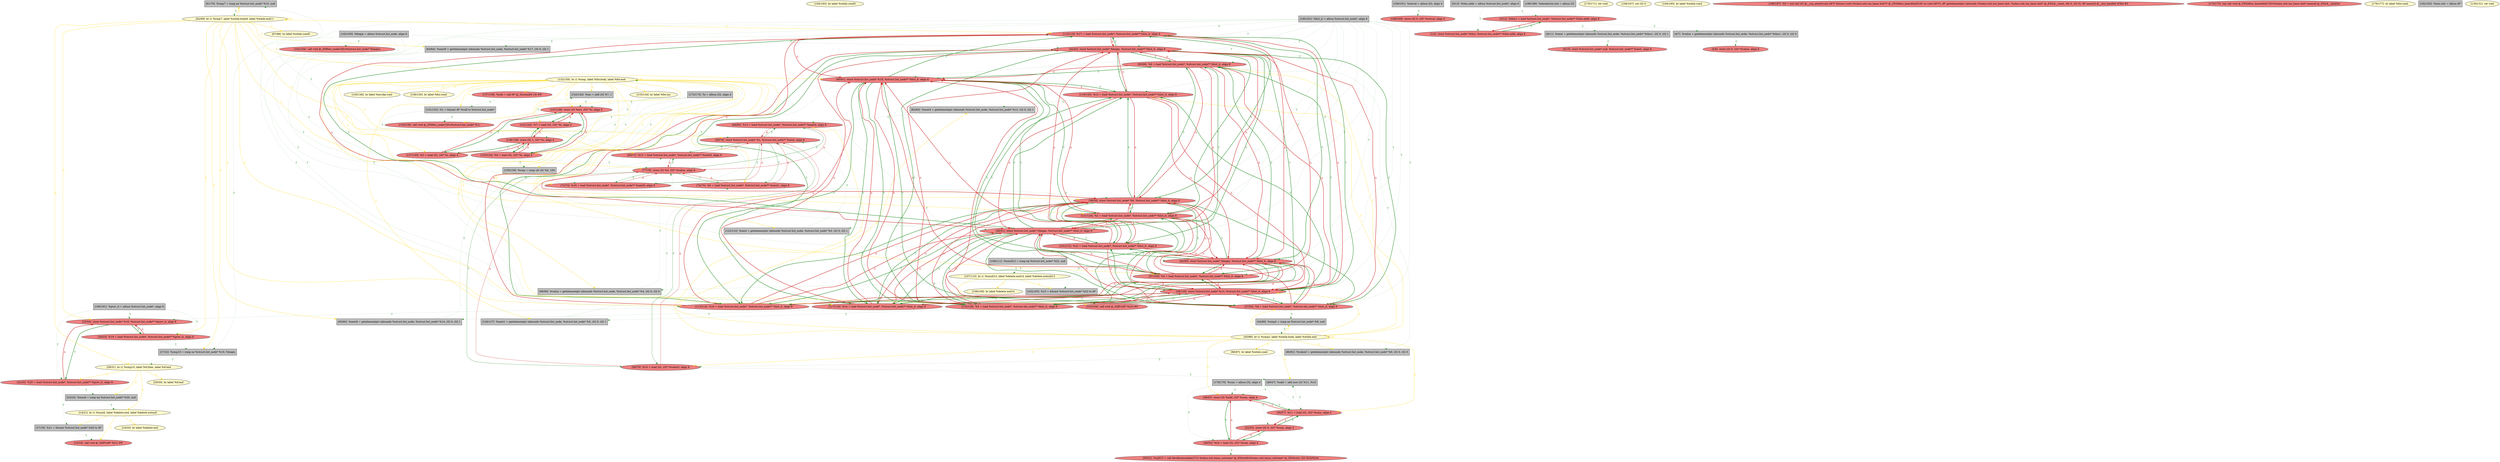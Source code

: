 
digraph G {


node513 [fillcolor=grey,label="[61/70]  %cmp7 = icmp ne %struct.list_node* %15, null",shape=rectangle,style=filled ]
node511 [fillcolor=lemonchiffon,label="[19/20]  br label %delete.end",shape=ellipse,style=filled ]
node510 [fillcolor=lemonchiffon,label="[192/193]  br label %while.cond5",shape=ellipse,style=filled ]
node509 [fillcolor=lemonchiffon,label="[145/146]  br label %invoke.cont",shape=ellipse,style=filled ]
node508 [fillcolor=lightcoral,label="[25/34]  store %struct.list_node* %16, %struct.list_node** %prev_it, align 8",shape=ellipse,style=filled ]
node507 [fillcolor=lightcoral,label="[42/43]  store %struct.list_node* %begin, %struct.list_node** %list_it, align 8",shape=ellipse,style=filled ]
node504 [fillcolor=lightcoral,label="[84/85]  %13 = load %struct.list_node*, %struct.list_node** %next4, align 8",shape=ellipse,style=filled ]
node503 [fillcolor=grey,label="[46/47]  %add = add nsw i32 %11, %10",shape=rectangle,style=filled ]
node501 [fillcolor=grey,label="[44/89]  %cmp2 = icmp ne %struct.list_node* %8, null",shape=rectangle,style=filled ]
node500 [fillcolor=lightcoral,label="[50/51]  %call15 = call dereferenceable(272) %class.std::basic_ostream* @_ZNSolsEi(%class.std::basic_ostream* @_ZSt4cout, i32 %24)%24)",shape=ellipse,style=filled ]
node498 [fillcolor=lemonchiffon,label="[45/88]  br i1 %cmp2, label %while.body, label %while.end",shape=ellipse,style=filled ]
node497 [fillcolor=lemonchiffon,label="[149/150]  br label %for.cond",shape=ellipse,style=filled ]
node496 [fillcolor=grey,label="[143/144]  %inc = add i32 %7, 1",shape=rectangle,style=filled ]
node475 [fillcolor=grey,label="[180/181]  %retval = alloca i32, align 4",shape=rectangle,style=filled ]
node449 [fillcolor=lightcoral,label="[74/75]  %6 = load %struct.list_node*, %struct.list_node** %next1, align 8",shape=ellipse,style=filled ]
node430 [fillcolor=lemonchiffon,label="[132/159]  br i1 %cmp, label %for.body, label %for.end",shape=ellipse,style=filled ]
node446 [fillcolor=lightcoral,label="[95/96]  %9 = load %struct.list_node*, %struct.list_node** %list_it, align 8",shape=ellipse,style=filled ]
node442 [fillcolor=grey,label="[162/165]  %begin = alloca %struct.list_node, align 8",shape=rectangle,style=filled ]
node441 [fillcolor=lightcoral,label="[72/73]  %18 = load %struct.list_node*, %struct.list_node** %next9, align 8",shape=ellipse,style=filled ]
node448 [fillcolor=lightcoral,label="[135/136]  call void @_ZN9list_nodeC2Ev(%struct.list_node* %1)",shape=ellipse,style=filled ]
node440 [fillcolor=grey,label="[151/152]  %1 = bitcast i8* %call to %struct.list_node*",shape=rectangle,style=filled ]
node487 [fillcolor=lightcoral,label="[40/41]  store %struct.list_node* %begin, %struct.list_node** %list_it, align 8",shape=ellipse,style=filled ]
node447 [fillcolor=lemonchiffon,label="[133/134]  br label %for.inc",shape=ellipse,style=filled ]
node420 [fillcolor=grey,label="[8/11]  %next = getelementptr inbounds %struct.list_node, %struct.list_node* %this1, i32 0, i32 1",shape=rectangle,style=filled ]
node506 [fillcolor=grey,label="[23/24]  %isnull = icmp eq %struct.list_node* %20, null",shape=rectangle,style=filled ]
node505 [fillcolor=lightcoral,label="[38/39]  store %struct.list_node* %6, %struct.list_node** %list_it, align 8",shape=ellipse,style=filled ]
node439 [fillcolor=grey,label="[80/81]  %value3 = getelementptr inbounds %struct.list_node, %struct.list_node* %9, i32 0, i32 0",shape=rectangle,style=filled ]
node438 [fillcolor=grey,label="[155/156]  %cmp = icmp ult i32 %0, 100",shape=rectangle,style=filled ]
node451 [fillcolor=lightcoral,label="[103/104]  call void @_ZdlPv(i8* %23) #9",shape=ellipse,style=filled ]
node485 [fillcolor=grey,label="[188/189]  %ehselector.slot = alloca i32",shape=rectangle,style=filled ]
node444 [fillcolor=lightcoral,label="[59/76]  store %struct.list_node* %1, %struct.list_node** %next, align 8",shape=ellipse,style=filled ]
node458 [fillcolor=lemonchiffon,label="[170/171]  ret void",shape=ellipse,style=filled ]
node443 [fillcolor=lightcoral,label="[15/16]  call void @_ZdlPv(i8* %21) #9",shape=ellipse,style=filled ]
node491 [fillcolor=lightcoral,label="[125/128]  %5 = load %struct.list_node*, %struct.list_node** %list_it, align 8",shape=ellipse,style=filled ]
node452 [fillcolor=lightcoral,label="[48/55]  store i32 %add, i32* %sum, align 4",shape=ellipse,style=filled ]
node445 [fillcolor=lemonchiffon,label="[166/167]  ret i32 0",shape=ellipse,style=filled ]
node419 [fillcolor=grey,label="[4/7]  %value = getelementptr inbounds %struct.list_node, %struct.list_node* %this1, i32 0, i32 0",shape=rectangle,style=filled ]
node478 [fillcolor=lemonchiffon,label="[184/185]  br label %while.cond",shape=ellipse,style=filled ]
node486 [fillcolor=lightcoral,label="[141/142]  %7 = load i32, i32* %i, align 4",shape=ellipse,style=filled ]
node433 [fillcolor=lightcoral,label="[56/57]  %11 = load i32, i32* %sum, align 4",shape=ellipse,style=filled ]
node468 [fillcolor=lightcoral,label="[77/78]  store i32 %3, i32* %value, align 8",shape=ellipse,style=filled ]
node417 [fillcolor=grey,label="[0/13]  %this.addr = alloca %struct.list_node*, align 8",shape=rectangle,style=filled ]
node423 [fillcolor=lightcoral,label="[22/35]  %20 = load %struct.list_node*, %struct.list_node** %prev_it, align 8",shape=ellipse,style=filled ]
node424 [fillcolor=lightcoral,label="[36/129]  store %struct.list_node* %13, %struct.list_node** %list_it, align 8",shape=ellipse,style=filled ]
node425 [fillcolor=lightcoral,label="[58/79]  %10 = load i32, i32* %value3, align 8",shape=ellipse,style=filled ]
node512 [fillcolor=lightcoral,label="[60/71]  %15 = load %struct.list_node*, %struct.list_node** %next6, align 8",shape=ellipse,style=filled ]
node463 [fillcolor=grey,label="[106/111]  %isnull12 = icmp eq %struct.list_node* %22, null",shape=rectangle,style=filled ]
node492 [fillcolor=lightcoral,label="[163/164]  call void @_ZN9list_nodeC2Ev(%struct.list_node* %begin)",shape=ellipse,style=filled ]
node436 [fillcolor=lightcoral,label="[157/158]  %call = call i8* @_Znwm(i64 16) #8",shape=ellipse,style=filled ]
node421 [fillcolor=lightcoral,label="[9/10]  store %struct.list_node* null, %struct.list_node** %next, align 8",shape=ellipse,style=filled ]
node454 [fillcolor=lemonchiffon,label="[108/109]  br label %delete.end14",shape=ellipse,style=filled ]
node477 [fillcolor=lightcoral,label="[26/33]  %19 = load %struct.list_node*, %struct.list_node** %prev_it, align 8",shape=ellipse,style=filled ]
node427 [fillcolor=grey,label="[63/64]  %next9 = getelementptr inbounds %struct.list_node, %struct.list_node* %17, i32 0, i32 1",shape=rectangle,style=filled ]
node482 [fillcolor=lightcoral,label="[1/2]  store %struct.list_node* %this, %struct.list_node** %this.addr, align 8",shape=ellipse,style=filled ]
node428 [fillcolor=grey,label="[27/32]  %cmp10 = icmp ne %struct.list_node* %19, %begin",shape=rectangle,style=filled ]
node450 [fillcolor=lemonchiffon,label="[28/31]  br i1 %cmp10, label %if.then, label %if.end",shape=ellipse,style=filled ]
node489 [fillcolor=grey,label="[65/66]  %next6 = getelementptr inbounds %struct.list_node, %struct.list_node* %14, i32 0, i32 1",shape=rectangle,style=filled ]
node490 [fillcolor=lightcoral,label="[92/93]  store %struct.list_node* %begin, %struct.list_node** %list_it, align 8",shape=ellipse,style=filled ]
node435 [fillcolor=lightcoral,label="[49/54]  %24 = load i32, i32* %sum, align 4",shape=ellipse,style=filled ]
node431 [fillcolor=lightcoral,label="[113/114]  %16 = load %struct.list_node*, %struct.list_node** %list_it, align 8",shape=ellipse,style=filled ]
node434 [fillcolor=grey,label="[160/161]  %list_it = alloca %struct.list_node*, align 8",shape=rectangle,style=filled ]
node464 [fillcolor=lemonchiffon,label="[107/110]  br i1 %isnull12, label %delete.end14, label %delete.notnull13",shape=ellipse,style=filled ]
node432 [fillcolor=lemonchiffon,label="[62/69]  br i1 %cmp7, label %while.body8, label %while.end11",shape=ellipse,style=filled ]
node480 [fillcolor=lightcoral,label="[186/187]  %0 = tail call i32 @__cxa_atexit(void (i8*)* bitcast (void (%class.std::ios_base::Init*)* @_ZNSt8ios_base4InitD1Ev to void (i8*)*), i8* getelementptr inbounds (%class.std::ios_base::Init, %class.std::ios_base::Init* @_ZStL8__ioinit, i64 0, i32 0), i8* nonnull @__dso_handle) #3le) #3",shape=ellipse,style=filled ]
node499 [fillcolor=lightcoral,label="[52/53]  store i32 0, i32* %sum, align 4",shape=ellipse,style=filled ]
node495 [fillcolor=lightcoral,label="[138/139]  store i32 1, i32* %i, align 4",shape=ellipse,style=filled ]
node453 [fillcolor=lightcoral,label="[168/169]  store i32 0, i32* %retval, align 4",shape=ellipse,style=filled ]
node422 [fillcolor=lemonchiffon,label="[14/21]  br i1 %isnull, label %delete.end, label %delete.notnull",shape=ellipse,style=filled ]
node455 [fillcolor=lightcoral,label="[117/118]  %14 = load %struct.list_node*, %struct.list_node** %list_it, align 8",shape=ellipse,style=filled ]
node459 [fillcolor=grey,label="[172/173]  %i = alloca i32, align 4",shape=rectangle,style=filled ]
node456 [fillcolor=lightcoral,label="[37/94]  %8 = load %struct.list_node*, %struct.list_node** %list_it, align 8",shape=ellipse,style=filled ]
node466 [fillcolor=lightcoral,label="[90/91]  store %struct.list_node* %18, %struct.list_node** %list_it, align 8",shape=ellipse,style=filled ]
node483 [fillcolor=grey,label="[98/99]  %value = getelementptr inbounds %struct.list_node, %struct.list_node* %4, i32 0, i32 0",shape=rectangle,style=filled ]
node457 [fillcolor=lightcoral,label="[97/100]  %4 = load %struct.list_node*, %struct.list_node** %list_it, align 8",shape=ellipse,style=filled ]
node460 [fillcolor=lightcoral,label="[101/112]  %22 = load %struct.list_node*, %struct.list_node** %list_it, align 8",shape=ellipse,style=filled ]
node461 [fillcolor=lightcoral,label="[121/124]  %2 = load %struct.list_node*, %struct.list_node** %list_it, align 8",shape=ellipse,style=filled ]
node465 [fillcolor=lightcoral,label="[119/120]  %12 = load %struct.list_node*, %struct.list_node** %list_it, align 8",shape=ellipse,style=filled ]
node467 [fillcolor=grey,label="[122/123]  %next = getelementptr inbounds %struct.list_node, %struct.list_node* %2, i32 0, i32 1",shape=rectangle,style=filled ]
node462 [fillcolor=lemonchiffon,label="[29/30]  br label %if.end",shape=ellipse,style=filled ]
node469 [fillcolor=lightcoral,label="[5/6]  store i32 0, i32* %value, align 8",shape=ellipse,style=filled ]
node470 [fillcolor=lightcoral,label="[174/175]  tail call void @_ZNSt8ios_base4InitC1Ev(%class.std::ios_base::Init* nonnull @_ZStL8__ioinit)t)",shape=ellipse,style=filled ]
node437 [fillcolor=lightcoral,label="[153/154]  %0 = load i32, i32* %i, align 4",shape=ellipse,style=filled ]
node471 [fillcolor=grey,label="[126/127]  %next1 = getelementptr inbounds %struct.list_node, %struct.list_node* %5, i32 0, i32 1",shape=rectangle,style=filled ]
node473 [fillcolor=lemonchiffon,label="[176/177]  br label %for.cond",shape=ellipse,style=filled ]
node418 [fillcolor=lightcoral,label="[3/12]  %this1 = load %struct.list_node*, %struct.list_node** %this.addr, align 8",shape=ellipse,style=filled ]
node474 [fillcolor=grey,label="[178/179]  %sum = alloca i32, align 4",shape=rectangle,style=filled ]
node476 [fillcolor=grey,label="[182/183]  %exn.slot = alloca i8*",shape=rectangle,style=filled ]
node479 [fillcolor=lemonchiffon,label="[86/87]  br label %while.cond",shape=ellipse,style=filled ]
node481 [fillcolor=grey,label="[102/105]  %23 = bitcast %struct.list_node* %22 to i8*",shape=rectangle,style=filled ]
node426 [fillcolor=lemonchiffon,label="[130/131]  ret void",shape=ellipse,style=filled ]
node484 [fillcolor=grey,label="[17/18]  %21 = bitcast %struct.list_node* %20 to i8*",shape=rectangle,style=filled ]
node472 [fillcolor=lemonchiffon,label="[67/68]  br label %while.cond5",shape=ellipse,style=filled ]
node429 [fillcolor=lightcoral,label="[115/116]  %17 = load %struct.list_node*, %struct.list_node** %list_it, align 8",shape=ellipse,style=filled ]
node488 [fillcolor=lightcoral,label="[137/140]  %3 = load i32, i32* %i, align 4",shape=ellipse,style=filled ]
node493 [fillcolor=grey,label="[190/191]  %prev_it = alloca %struct.list_node*, align 8",shape=rectangle,style=filled ]
node502 [fillcolor=grey,label="[82/83]  %next4 = getelementptr inbounds %struct.list_node, %struct.list_node* %12, i32 0, i32 1",shape=rectangle,style=filled ]
node494 [fillcolor=lightcoral,label="[147/148]  store i32 %inc, i32* %i, align 4",shape=ellipse,style=filled ]

node491->node505 [style=solid,color=firebrick3,label="A",penwidth=2.0,fontcolor=firebrick3 ]
node424->node460 [style=solid,color=forestgreen,label="T",penwidth=2.0,fontcolor=forestgreen ]
node460->node487 [style=solid,color=firebrick3,label="A",penwidth=2.0,fontcolor=firebrick3 ]
node505->node457 [style=solid,color=forestgreen,label="T",penwidth=2.0,fontcolor=forestgreen ]
node490->node455 [style=solid,color=forestgreen,label="T",penwidth=2.0,fontcolor=forestgreen ]
node449->node444 [style=solid,color=firebrick3,label="A",penwidth=1.0,fontcolor=firebrick3 ]
node444->node449 [style=solid,color=forestgreen,label="T",penwidth=1.0,fontcolor=forestgreen ]
node444->node441 [style=solid,color=forestgreen,label="T",penwidth=1.0,fontcolor=forestgreen ]
node441->node444 [style=solid,color=firebrick3,label="A",penwidth=1.0,fontcolor=firebrick3 ]
node432->node450 [color=gold,label="C",fontcolor=gold ]
node490->node461 [style=solid,color=forestgreen,label="T",penwidth=2.0,fontcolor=forestgreen ]
node461->node466 [style=solid,color=firebrick3,label="A",penwidth=2.0,fontcolor=firebrick3 ]
node457->node466 [style=solid,color=firebrick3,label="A",penwidth=2.0,fontcolor=firebrick3 ]
node490->node431 [style=solid,color=forestgreen,label="T",penwidth=2.0,fontcolor=forestgreen ]
node466->node457 [style=solid,color=forestgreen,label="T",penwidth=2.0,fontcolor=forestgreen ]
node466->node456 [style=solid,color=forestgreen,label="T",penwidth=2.0,fontcolor=forestgreen ]
node429->node424 [style=solid,color=firebrick3,label="A",penwidth=2.0,fontcolor=firebrick3 ]
node507->node429 [style=solid,color=forestgreen,label="T",penwidth=2.0,fontcolor=forestgreen ]
node431->node490 [style=solid,color=firebrick3,label="A",penwidth=2.0,fontcolor=firebrick3 ]
node429->node507 [style=solid,color=firebrick3,label="A",penwidth=2.0,fontcolor=firebrick3 ]
node507->node461 [style=solid,color=forestgreen,label="T",penwidth=2.0,fontcolor=forestgreen ]
node460->node507 [style=solid,color=firebrick3,label="A",penwidth=2.0,fontcolor=firebrick3 ]
node434->node429 [style=dotted,color=forestgreen,label="T",penwidth=1.0,fontcolor=forestgreen ]
node431->node466 [style=solid,color=firebrick3,label="A",penwidth=2.0,fontcolor=firebrick3 ]
node466->node431 [style=solid,color=forestgreen,label="T",penwidth=2.0,fontcolor=forestgreen ]
node423->node508 [style=solid,color=firebrick3,label="A",penwidth=2.0,fontcolor=firebrick3 ]
node442->node490 [style=dotted,color=forestgreen,label="T",penwidth=1.0,fontcolor=forestgreen ]
node466->node460 [style=solid,color=forestgreen,label="T",penwidth=2.0,fontcolor=forestgreen ]
node460->node466 [style=solid,color=firebrick3,label="A",penwidth=2.0,fontcolor=firebrick3 ]
node491->node487 [style=solid,color=firebrick3,label="A",penwidth=2.0,fontcolor=firebrick3 ]
node487->node460 [style=solid,color=forestgreen,label="T",penwidth=2.0,fontcolor=forestgreen ]
node456->node466 [style=solid,color=firebrick3,label="A",penwidth=2.0,fontcolor=firebrick3 ]
node487->node491 [style=solid,color=forestgreen,label="T",penwidth=2.0,fontcolor=forestgreen ]
node507->node457 [style=solid,color=forestgreen,label="T",penwidth=2.0,fontcolor=forestgreen ]
node442->node492 [style=dotted,color=forestgreen,label="T",penwidth=1.0,fontcolor=forestgreen ]
node437->node438 [style=dotted,color=forestgreen,label="T",penwidth=1.0,fontcolor=forestgreen ]
node434->node465 [style=dotted,color=forestgreen,label="T",penwidth=1.0,fontcolor=forestgreen ]
node459->node486 [style=dotted,color=forestgreen,label="T",penwidth=1.0,fontcolor=forestgreen ]
node457->node483 [style=dotted,color=forestgreen,label="T",penwidth=1.0,fontcolor=forestgreen ]
node457->node487 [style=solid,color=firebrick3,label="A",penwidth=2.0,fontcolor=firebrick3 ]
node417->node418 [style=dotted,color=forestgreen,label="T",penwidth=1.0,fontcolor=forestgreen ]
node505->node460 [style=solid,color=forestgreen,label="T",penwidth=2.0,fontcolor=forestgreen ]
node460->node505 [style=solid,color=firebrick3,label="A",penwidth=2.0,fontcolor=firebrick3 ]
node503->node452 [style=dotted,color=forestgreen,label="T",penwidth=1.0,fontcolor=forestgreen ]
node420->node421 [style=dotted,color=forestgreen,label="T",penwidth=1.0,fontcolor=forestgreen ]
node484->node443 [style=dotted,color=forestgreen,label="T",penwidth=1.0,fontcolor=forestgreen ]
node508->node477 [style=solid,color=forestgreen,label="T",penwidth=2.0,fontcolor=forestgreen ]
node425->node503 [style=dotted,color=forestgreen,label="T",penwidth=1.0,fontcolor=forestgreen ]
node430->node447 [color=gold,label="C",fontcolor=gold ]
node487->node461 [style=solid,color=forestgreen,label="T",penwidth=2.0,fontcolor=forestgreen ]
node481->node451 [style=dotted,color=forestgreen,label="T",penwidth=1.0,fontcolor=forestgreen ]
node490->node457 [style=solid,color=forestgreen,label="T",penwidth=2.0,fontcolor=forestgreen ]
node457->node490 [style=solid,color=firebrick3,label="A",penwidth=2.0,fontcolor=firebrick3 ]
node465->node507 [style=solid,color=firebrick3,label="A",penwidth=2.0,fontcolor=firebrick3 ]
node423->node506 [style=dotted,color=forestgreen,label="T",penwidth=1.0,fontcolor=forestgreen ]
node477->node428 [style=dotted,color=forestgreen,label="T",penwidth=1.0,fontcolor=forestgreen ]
node455->node507 [style=solid,color=firebrick3,label="A",penwidth=2.0,fontcolor=firebrick3 ]
node433->node452 [style=solid,color=firebrick3,label="A",penwidth=2.0,fontcolor=firebrick3 ]
node507->node431 [style=solid,color=forestgreen,label="T",penwidth=2.0,fontcolor=forestgreen ]
node431->node507 [style=solid,color=firebrick3,label="A",penwidth=2.0,fontcolor=firebrick3 ]
node431->node508 [style=dotted,color=forestgreen,label="T",penwidth=1.0,fontcolor=forestgreen ]
node423->node484 [style=dotted,color=forestgreen,label="T",penwidth=1.0,fontcolor=forestgreen ]
node434->node456 [style=dotted,color=forestgreen,label="T",penwidth=1.0,fontcolor=forestgreen ]
node488->node468 [style=dotted,color=forestgreen,label="T",penwidth=1.0,fontcolor=forestgreen ]
node434->node461 [style=dotted,color=forestgreen,label="T",penwidth=1.0,fontcolor=forestgreen ]
node491->node490 [style=solid,color=firebrick3,label="A",penwidth=2.0,fontcolor=firebrick3 ]
node442->node487 [style=dotted,color=forestgreen,label="T",penwidth=1.0,fontcolor=forestgreen ]
node490->node491 [style=solid,color=forestgreen,label="T",penwidth=2.0,fontcolor=forestgreen ]
node429->node466 [style=solid,color=firebrick3,label="A",penwidth=2.0,fontcolor=firebrick3 ]
node466->node429 [style=solid,color=forestgreen,label="T",penwidth=2.0,fontcolor=forestgreen ]
node496->node494 [style=dotted,color=forestgreen,label="T",penwidth=1.0,fontcolor=forestgreen ]
node461->node490 [style=solid,color=firebrick3,label="A",penwidth=2.0,fontcolor=firebrick3 ]
node464->node481 [color=gold,label="C",fontcolor=gold ]
node460->node463 [style=dotted,color=forestgreen,label="T",penwidth=1.0,fontcolor=forestgreen ]
node430->node494 [color=gold,label="C",fontcolor=gold ]
node444->node512 [style=solid,color=forestgreen,label="T",penwidth=1.0,fontcolor=forestgreen ]
node512->node444 [style=solid,color=firebrick3,label="A",penwidth=1.0,fontcolor=firebrick3 ]
node487->node429 [style=solid,color=forestgreen,label="T",penwidth=2.0,fontcolor=forestgreen ]
node512->node513 [style=dotted,color=forestgreen,label="T",penwidth=1.0,fontcolor=forestgreen ]
node487->node431 [style=solid,color=forestgreen,label="T",penwidth=2.0,fontcolor=forestgreen ]
node465->node466 [style=solid,color=firebrick3,label="A",penwidth=2.0,fontcolor=firebrick3 ]
node431->node487 [style=solid,color=firebrick3,label="A",penwidth=2.0,fontcolor=firebrick3 ]
node450->node506 [color=gold,label="C",fontcolor=gold ]
node434->node431 [style=dotted,color=forestgreen,label="T",penwidth=1.0,fontcolor=forestgreen ]
node440->node448 [style=dotted,color=forestgreen,label="T",penwidth=1.0,fontcolor=forestgreen ]
node461->node424 [style=solid,color=firebrick3,label="A",penwidth=2.0,fontcolor=firebrick3 ]
node434->node460 [style=dotted,color=forestgreen,label="T",penwidth=1.0,fontcolor=forestgreen ]
node435->node500 [style=dotted,color=forestgreen,label="T",penwidth=1.0,fontcolor=forestgreen ]
node434->node457 [style=dotted,color=forestgreen,label="T",penwidth=1.0,fontcolor=forestgreen ]
node498->node504 [color=gold,label="C",fontcolor=gold ]
node441->node468 [style=solid,color=firebrick3,label="A",penwidth=1.0,fontcolor=firebrick3 ]
node449->node505 [style=dotted,color=forestgreen,label="T",penwidth=1.0,fontcolor=forestgreen ]
node424->node455 [style=solid,color=forestgreen,label="T",penwidth=2.0,fontcolor=forestgreen ]
node460->node481 [style=dotted,color=forestgreen,label="T",penwidth=1.0,fontcolor=forestgreen ]
node417->node482 [style=dotted,color=forestgreen,label="T",penwidth=1.0,fontcolor=forestgreen ]
node432->node472 [color=gold,label="C",fontcolor=gold ]
node440->node444 [style=dotted,color=forestgreen,label="T",penwidth=1.0,fontcolor=forestgreen ]
node498->node498 [color=gold,label="C",fontcolor=gold ]
node446->node424 [style=solid,color=firebrick3,label="A",penwidth=2.0,fontcolor=firebrick3 ]
node507->node446 [style=solid,color=forestgreen,label="T",penwidth=2.0,fontcolor=forestgreen ]
node507->node491 [style=solid,color=forestgreen,label="T",penwidth=2.0,fontcolor=forestgreen ]
node505->node431 [style=solid,color=forestgreen,label="T",penwidth=2.0,fontcolor=forestgreen ]
node487->node456 [style=solid,color=forestgreen,label="T",penwidth=2.0,fontcolor=forestgreen ]
node461->node505 [style=solid,color=firebrick3,label="A",penwidth=2.0,fontcolor=firebrick3 ]
node475->node453 [style=dotted,color=forestgreen,label="T",penwidth=1.0,fontcolor=forestgreen ]
node455->node424 [style=solid,color=firebrick3,label="A",penwidth=2.0,fontcolor=firebrick3 ]
node429->node487 [style=solid,color=firebrick3,label="A",penwidth=2.0,fontcolor=firebrick3 ]
node474->node499 [style=dotted,color=forestgreen,label="T",penwidth=1.0,fontcolor=forestgreen ]
node424->node461 [style=solid,color=forestgreen,label="T",penwidth=2.0,fontcolor=forestgreen ]
node429->node505 [style=solid,color=firebrick3,label="A",penwidth=2.0,fontcolor=firebrick3 ]
node430->node437 [color=gold,label="C",fontcolor=gold ]
node422->node443 [color=gold,label="C",fontcolor=gold ]
node494->node486 [style=solid,color=forestgreen,label="T",penwidth=2.0,fontcolor=forestgreen ]
node495->node437 [style=solid,color=forestgreen,label="T",penwidth=2.0,fontcolor=forestgreen ]
node429->node490 [style=solid,color=firebrick3,label="A",penwidth=2.0,fontcolor=firebrick3 ]
node465->node490 [style=solid,color=firebrick3,label="A",penwidth=2.0,fontcolor=firebrick3 ]
node433->node499 [style=solid,color=firebrick3,label="A",penwidth=2.0,fontcolor=firebrick3 ]
node498->node456 [color=gold,label="C",fontcolor=gold ]
node513->node432 [style=dotted,color=forestgreen,label="T",penwidth=1.0,fontcolor=forestgreen ]
node468->node441 [style=solid,color=forestgreen,label="T",penwidth=1.0,fontcolor=forestgreen ]
node432->node513 [color=gold,label="C",fontcolor=gold ]
node437->node495 [style=solid,color=firebrick3,label="A",penwidth=2.0,fontcolor=firebrick3 ]
node499->node435 [style=solid,color=forestgreen,label="T",penwidth=2.0,fontcolor=forestgreen ]
node432->node508 [color=gold,label="C",fontcolor=gold ]
node490->node446 [style=solid,color=forestgreen,label="T",penwidth=2.0,fontcolor=forestgreen ]
node467->node444 [style=dotted,color=forestgreen,label="T",penwidth=1.0,fontcolor=forestgreen ]
node493->node508 [style=dotted,color=forestgreen,label="T",penwidth=1.0,fontcolor=forestgreen ]
node460->node490 [style=solid,color=firebrick3,label="A",penwidth=2.0,fontcolor=firebrick3 ]
node464->node454 [color=gold,label="C",fontcolor=gold ]
node430->node448 [color=gold,label="C",fontcolor=gold ]
node457->node505 [style=solid,color=firebrick3,label="A",penwidth=2.0,fontcolor=firebrick3 ]
node501->node498 [style=dotted,color=forestgreen,label="T",penwidth=1.0,fontcolor=forestgreen ]
node468->node425 [style=solid,color=forestgreen,label="T",penwidth=1.0,fontcolor=forestgreen ]
node429->node427 [style=dotted,color=forestgreen,label="T",penwidth=1.0,fontcolor=forestgreen ]
node490->node429 [style=solid,color=forestgreen,label="T",penwidth=2.0,fontcolor=forestgreen ]
node434->node507 [style=dotted,color=forestgreen,label="T",penwidth=1.0,fontcolor=forestgreen ]
node506->node422 [style=dotted,color=forestgreen,label="T",penwidth=1.0,fontcolor=forestgreen ]
node487->node455 [style=solid,color=forestgreen,label="T",penwidth=2.0,fontcolor=forestgreen ]
node422->node484 [color=gold,label="C",fontcolor=gold ]
node491->node424 [style=solid,color=firebrick3,label="A",penwidth=2.0,fontcolor=firebrick3 ]
node452->node435 [style=solid,color=forestgreen,label="T",penwidth=2.0,fontcolor=forestgreen ]
node488->node494 [style=solid,color=firebrick3,label="A",penwidth=2.0,fontcolor=firebrick3 ]
node434->node455 [style=dotted,color=forestgreen,label="T",penwidth=1.0,fontcolor=forestgreen ]
node432->node429 [color=gold,label="C",fontcolor=gold ]
node432->node432 [color=gold,label="C",fontcolor=gold ]
node418->node419 [style=dotted,color=forestgreen,label="T",penwidth=1.0,fontcolor=forestgreen ]
node487->node457 [style=solid,color=forestgreen,label="T",penwidth=2.0,fontcolor=forestgreen ]
node498->node465 [color=gold,label="C",fontcolor=gold ]
node457->node507 [style=solid,color=firebrick3,label="A",penwidth=2.0,fontcolor=firebrick3 ]
node459->node494 [style=dotted,color=forestgreen,label="T",penwidth=1.0,fontcolor=forestgreen ]
node505->node461 [style=solid,color=forestgreen,label="T",penwidth=2.0,fontcolor=forestgreen ]
node431->node505 [style=solid,color=firebrick3,label="A",penwidth=2.0,fontcolor=firebrick3 ]
node432->node489 [color=gold,label="C",fontcolor=gold ]
node455->node466 [style=solid,color=firebrick3,label="A",penwidth=2.0,fontcolor=firebrick3 ]
node430->node436 [color=gold,label="C",fontcolor=gold ]
node498->node503 [color=gold,label="C",fontcolor=gold ]
node424->node429 [style=solid,color=forestgreen,label="T",penwidth=2.0,fontcolor=forestgreen ]
node428->node450 [style=dotted,color=forestgreen,label="T",penwidth=1.0,fontcolor=forestgreen ]
node422->node511 [color=gold,label="C",fontcolor=gold ]
node505->node446 [style=solid,color=forestgreen,label="T",penwidth=2.0,fontcolor=forestgreen ]
node498->node433 [color=gold,label="C",fontcolor=gold ]
node466->node491 [style=solid,color=forestgreen,label="T",penwidth=2.0,fontcolor=forestgreen ]
node446->node490 [style=solid,color=firebrick3,label="A",penwidth=2.0,fontcolor=firebrick3 ]
node430->node449 [color=gold,label="C",fontcolor=gold ]
node432->node455 [color=gold,label="C",fontcolor=gold ]
node459->node488 [style=dotted,color=forestgreen,label="T",penwidth=1.0,fontcolor=forestgreen ]
node450->node423 [color=gold,label="C",fontcolor=gold ]
node455->node490 [style=solid,color=firebrick3,label="A",penwidth=2.0,fontcolor=firebrick3 ]
node499->node433 [style=solid,color=forestgreen,label="T",penwidth=2.0,fontcolor=forestgreen ]
node432->node441 [color=gold,label="C",fontcolor=gold ]
node498->node424 [color=gold,label="C",fontcolor=gold ]
node430->node483 [color=gold,label="C",fontcolor=gold ]
node432->node431 [color=gold,label="C",fontcolor=gold ]
node498->node502 [color=gold,label="C",fontcolor=gold ]
node495->node488 [style=solid,color=forestgreen,label="T",penwidth=2.0,fontcolor=forestgreen ]
node490->node460 [style=solid,color=forestgreen,label="T",penwidth=2.0,fontcolor=forestgreen ]
node464->node451 [color=gold,label="C",fontcolor=gold ]
node430->node444 [color=gold,label="C",fontcolor=gold ]
node498->node452 [color=gold,label="C",fontcolor=gold ]
node430->node461 [color=gold,label="C",fontcolor=gold ]
node450->node422 [color=gold,label="C",fontcolor=gold ]
node486->node494 [style=solid,color=firebrick3,label="A",penwidth=2.0,fontcolor=firebrick3 ]
node490->node456 [style=solid,color=forestgreen,label="T",penwidth=2.0,fontcolor=forestgreen ]
node430->node468 [color=gold,label="C",fontcolor=gold ]
node487->node446 [style=solid,color=forestgreen,label="T",penwidth=2.0,fontcolor=forestgreen ]
node446->node507 [style=solid,color=firebrick3,label="A",penwidth=2.0,fontcolor=firebrick3 ]
node450->node462 [color=gold,label="C",fontcolor=gold ]
node455->node487 [style=solid,color=firebrick3,label="A",penwidth=2.0,fontcolor=firebrick3 ]
node430->node467 [color=gold,label="C",fontcolor=gold ]
node461->node507 [style=solid,color=firebrick3,label="A",penwidth=2.0,fontcolor=firebrick3 ]
node477->node508 [style=solid,color=firebrick3,label="A",penwidth=2.0,fontcolor=firebrick3 ]
node491->node507 [style=solid,color=firebrick3,label="A",penwidth=2.0,fontcolor=firebrick3 ]
node491->node471 [style=dotted,color=forestgreen,label="T",penwidth=1.0,fontcolor=forestgreen ]
node505->node429 [style=solid,color=forestgreen,label="T",penwidth=2.0,fontcolor=forestgreen ]
node444->node425 [style=solid,color=forestgreen,label="T",penwidth=1.0,fontcolor=forestgreen ]
node430->node497 [color=gold,label="C",fontcolor=gold ]
node455->node489 [style=dotted,color=forestgreen,label="T",penwidth=1.0,fontcolor=forestgreen ]
node430->node486 [color=gold,label="C",fontcolor=gold ]
node504->node424 [style=dotted,color=forestgreen,label="T",penwidth=1.0,fontcolor=forestgreen ]
node430->node496 [color=gold,label="C",fontcolor=gold ]
node456->node424 [style=solid,color=firebrick3,label="A",penwidth=2.0,fontcolor=firebrick3 ]
node432->node427 [color=gold,label="C",fontcolor=gold ]
node455->node505 [style=solid,color=firebrick3,label="A",penwidth=2.0,fontcolor=firebrick3 ]
node430->node430 [color=gold,label="C",fontcolor=gold ]
node434->node505 [style=dotted,color=forestgreen,label="T",penwidth=1.0,fontcolor=forestgreen ]
node430->node488 [color=gold,label="C",fontcolor=gold ]
node430->node509 [color=gold,label="C",fontcolor=gold ]
node446->node505 [style=solid,color=firebrick3,label="A",penwidth=2.0,fontcolor=firebrick3 ]
node432->node428 [color=gold,label="C",fontcolor=gold ]
node430->node440 [color=gold,label="C",fontcolor=gold ]
node418->node482 [style=solid,color=firebrick3,label="A",penwidth=2.0,fontcolor=firebrick3 ]
node435->node499 [style=solid,color=firebrick3,label="A",penwidth=2.0,fontcolor=firebrick3 ]
node435->node452 [style=solid,color=firebrick3,label="A",penwidth=2.0,fontcolor=firebrick3 ]
node512->node468 [style=solid,color=firebrick3,label="A",penwidth=1.0,fontcolor=firebrick3 ]
node430->node471 [color=gold,label="C",fontcolor=gold ]
node430->node491 [color=gold,label="C",fontcolor=gold ]
node465->node424 [style=solid,color=firebrick3,label="A",penwidth=2.0,fontcolor=firebrick3 ]
node424->node465 [style=solid,color=forestgreen,label="T",penwidth=2.0,fontcolor=forestgreen ]
node466->node455 [style=solid,color=forestgreen,label="T",penwidth=2.0,fontcolor=forestgreen ]
node424->node431 [style=solid,color=forestgreen,label="T",penwidth=2.0,fontcolor=forestgreen ]
node424->node446 [style=solid,color=forestgreen,label="T",penwidth=2.0,fontcolor=forestgreen ]
node494->node437 [style=solid,color=forestgreen,label="T",penwidth=2.0,fontcolor=forestgreen ]
node474->node435 [style=dotted,color=forestgreen,label="T",penwidth=1.0,fontcolor=forestgreen ]
node505->node455 [style=solid,color=forestgreen,label="T",penwidth=2.0,fontcolor=forestgreen ]
node442->node507 [style=dotted,color=forestgreen,label="T",penwidth=1.0,fontcolor=forestgreen ]
node439->node425 [style=dotted,color=forestgreen,label="T",penwidth=1.0,fontcolor=forestgreen ]
node434->node490 [style=dotted,color=forestgreen,label="T",penwidth=1.0,fontcolor=forestgreen ]
node437->node494 [style=solid,color=firebrick3,label="A",penwidth=2.0,fontcolor=firebrick3 ]
node508->node423 [style=solid,color=forestgreen,label="T",penwidth=2.0,fontcolor=forestgreen ]
node507->node465 [style=solid,color=forestgreen,label="T",penwidth=2.0,fontcolor=forestgreen ]
node456->node490 [style=solid,color=firebrick3,label="A",penwidth=2.0,fontcolor=firebrick3 ]
node433->node503 [style=dotted,color=forestgreen,label="T",penwidth=1.0,fontcolor=forestgreen ]
node461->node467 [style=dotted,color=forestgreen,label="T",penwidth=1.0,fontcolor=forestgreen ]
node491->node466 [style=solid,color=firebrick3,label="A",penwidth=2.0,fontcolor=firebrick3 ]
node488->node495 [style=solid,color=firebrick3,label="A",penwidth=2.0,fontcolor=firebrick3 ]
node424->node457 [style=solid,color=forestgreen,label="T",penwidth=2.0,fontcolor=forestgreen ]
node446->node439 [style=dotted,color=forestgreen,label="T",penwidth=1.0,fontcolor=forestgreen ]
node486->node495 [style=solid,color=firebrick3,label="A",penwidth=2.0,fontcolor=firebrick3 ]
node432->node512 [color=gold,label="C",fontcolor=gold ]
node498->node501 [color=gold,label="C",fontcolor=gold ]
node495->node486 [style=solid,color=forestgreen,label="T",penwidth=2.0,fontcolor=forestgreen ]
node446->node487 [style=solid,color=firebrick3,label="A",penwidth=2.0,fontcolor=firebrick3 ]
node468->node504 [style=solid,color=forestgreen,label="T",penwidth=1.0,fontcolor=forestgreen ]
node441->node466 [style=dotted,color=forestgreen,label="T",penwidth=1.0,fontcolor=forestgreen ]
node449->node468 [style=solid,color=firebrick3,label="A",penwidth=1.0,fontcolor=firebrick3 ]
node424->node491 [style=solid,color=forestgreen,label="T",penwidth=2.0,fontcolor=forestgreen ]
node468->node449 [style=solid,color=forestgreen,label="T",penwidth=1.0,fontcolor=forestgreen ]
node504->node468 [style=solid,color=firebrick3,label="A",penwidth=1.0,fontcolor=firebrick3 ]
node434->node424 [style=dotted,color=forestgreen,label="T",penwidth=1.0,fontcolor=forestgreen ]
node452->node433 [style=solid,color=forestgreen,label="T",penwidth=2.0,fontcolor=forestgreen ]
node465->node505 [style=solid,color=firebrick3,label="A",penwidth=2.0,fontcolor=firebrick3 ]
node430->node505 [color=gold,label="C",fontcolor=gold ]
node424->node456 [style=solid,color=forestgreen,label="T",penwidth=2.0,fontcolor=forestgreen ]
node456->node487 [style=solid,color=firebrick3,label="A",penwidth=2.0,fontcolor=firebrick3 ]
node498->node425 [color=gold,label="C",fontcolor=gold ]
node456->node505 [style=solid,color=firebrick3,label="A",penwidth=2.0,fontcolor=firebrick3 ]
node434->node466 [style=dotted,color=forestgreen,label="T",penwidth=1.0,fontcolor=forestgreen ]
node498->node446 [color=gold,label="C",fontcolor=gold ]
node444->node504 [style=solid,color=forestgreen,label="T",penwidth=1.0,fontcolor=forestgreen ]
node504->node444 [style=solid,color=firebrick3,label="A",penwidth=1.0,fontcolor=firebrick3 ]
node505->node456 [style=solid,color=forestgreen,label="T",penwidth=2.0,fontcolor=forestgreen ]
node493->node423 [style=dotted,color=forestgreen,label="T",penwidth=1.0,fontcolor=forestgreen ]
node466->node446 [style=solid,color=forestgreen,label="T",penwidth=2.0,fontcolor=forestgreen ]
node425->node444 [style=solid,color=firebrick3,label="A",penwidth=1.0,fontcolor=firebrick3 ]
node493->node477 [style=dotted,color=forestgreen,label="T",penwidth=1.0,fontcolor=forestgreen ]
node466->node461 [style=solid,color=forestgreen,label="T",penwidth=2.0,fontcolor=forestgreen ]
node457->node424 [style=solid,color=firebrick3,label="A",penwidth=2.0,fontcolor=firebrick3 ]
node430->node457 [color=gold,label="C",fontcolor=gold ]
node419->node469 [style=dotted,color=forestgreen,label="T",penwidth=1.0,fontcolor=forestgreen ]
node494->node488 [style=solid,color=forestgreen,label="T",penwidth=2.0,fontcolor=forestgreen ]
node487->node465 [style=solid,color=forestgreen,label="T",penwidth=2.0,fontcolor=forestgreen ]
node498->node439 [color=gold,label="C",fontcolor=gold ]
node430->node438 [color=gold,label="C",fontcolor=gold ]
node456->node507 [style=solid,color=firebrick3,label="A",penwidth=2.0,fontcolor=firebrick3 ]
node505->node491 [style=solid,color=forestgreen,label="T",penwidth=2.0,fontcolor=forestgreen ]
node434->node446 [style=dotted,color=forestgreen,label="T",penwidth=1.0,fontcolor=forestgreen ]
node438->node430 [style=dotted,color=forestgreen,label="T",penwidth=1.0,fontcolor=forestgreen ]
node432->node477 [color=gold,label="C",fontcolor=gold ]
node507->node460 [style=solid,color=forestgreen,label="T",penwidth=2.0,fontcolor=forestgreen ]
node502->node504 [style=dotted,color=forestgreen,label="T",penwidth=1.0,fontcolor=forestgreen ]
node465->node502 [style=dotted,color=forestgreen,label="T",penwidth=1.0,fontcolor=forestgreen ]
node471->node449 [style=dotted,color=forestgreen,label="T",penwidth=1.0,fontcolor=forestgreen ]
node507->node456 [style=solid,color=forestgreen,label="T",penwidth=2.0,fontcolor=forestgreen ]
node505->node465 [style=solid,color=forestgreen,label="T",penwidth=2.0,fontcolor=forestgreen ]
node459->node495 [style=dotted,color=forestgreen,label="T",penwidth=1.0,fontcolor=forestgreen ]
node482->node418 [style=solid,color=forestgreen,label="T",penwidth=2.0,fontcolor=forestgreen ]
node434->node487 [style=dotted,color=forestgreen,label="T",penwidth=1.0,fontcolor=forestgreen ]
node486->node496 [style=dotted,color=forestgreen,label="T",penwidth=1.0,fontcolor=forestgreen ]
node425->node468 [style=solid,color=firebrick3,label="A",penwidth=1.0,fontcolor=firebrick3 ]
node459->node437 [style=dotted,color=forestgreen,label="T",penwidth=1.0,fontcolor=forestgreen ]
node507->node455 [style=solid,color=forestgreen,label="T",penwidth=2.0,fontcolor=forestgreen ]
node474->node452 [style=dotted,color=forestgreen,label="T",penwidth=1.0,fontcolor=forestgreen ]
node490->node465 [style=solid,color=forestgreen,label="T",penwidth=2.0,fontcolor=forestgreen ]
node431->node424 [style=solid,color=firebrick3,label="A",penwidth=2.0,fontcolor=firebrick3 ]
node465->node487 [style=solid,color=firebrick3,label="A",penwidth=2.0,fontcolor=firebrick3 ]
node468->node512 [style=solid,color=forestgreen,label="T",penwidth=1.0,fontcolor=forestgreen ]
node434->node491 [style=dotted,color=forestgreen,label="T",penwidth=1.0,fontcolor=forestgreen ]
node418->node420 [style=dotted,color=forestgreen,label="T",penwidth=1.0,fontcolor=forestgreen ]
node436->node440 [style=dotted,color=forestgreen,label="T",penwidth=1.0,fontcolor=forestgreen ]
node498->node479 [color=gold,label="C",fontcolor=gold ]
node463->node464 [style=dotted,color=forestgreen,label="T",penwidth=1.0,fontcolor=forestgreen ]
node460->node424 [style=solid,color=firebrick3,label="A",penwidth=2.0,fontcolor=firebrick3 ]
node446->node466 [style=solid,color=firebrick3,label="A",penwidth=2.0,fontcolor=firebrick3 ]
node489->node512 [style=dotted,color=forestgreen,label="T",penwidth=1.0,fontcolor=forestgreen ]
node456->node501 [style=dotted,color=forestgreen,label="T",penwidth=1.0,fontcolor=forestgreen ]
node432->node466 [color=gold,label="C",fontcolor=gold ]
node466->node465 [style=solid,color=forestgreen,label="T",penwidth=2.0,fontcolor=forestgreen ]
node461->node487 [style=solid,color=firebrick3,label="A",penwidth=2.0,fontcolor=firebrick3 ]
node427->node441 [style=dotted,color=forestgreen,label="T",penwidth=1.0,fontcolor=forestgreen ]
node483->node468 [style=dotted,color=forestgreen,label="T",penwidth=1.0,fontcolor=forestgreen ]
node442->node428 [style=dotted,color=forestgreen,label="T",penwidth=1.0,fontcolor=forestgreen ]
node474->node433 [style=dotted,color=forestgreen,label="T",penwidth=1.0,fontcolor=forestgreen ]


}
